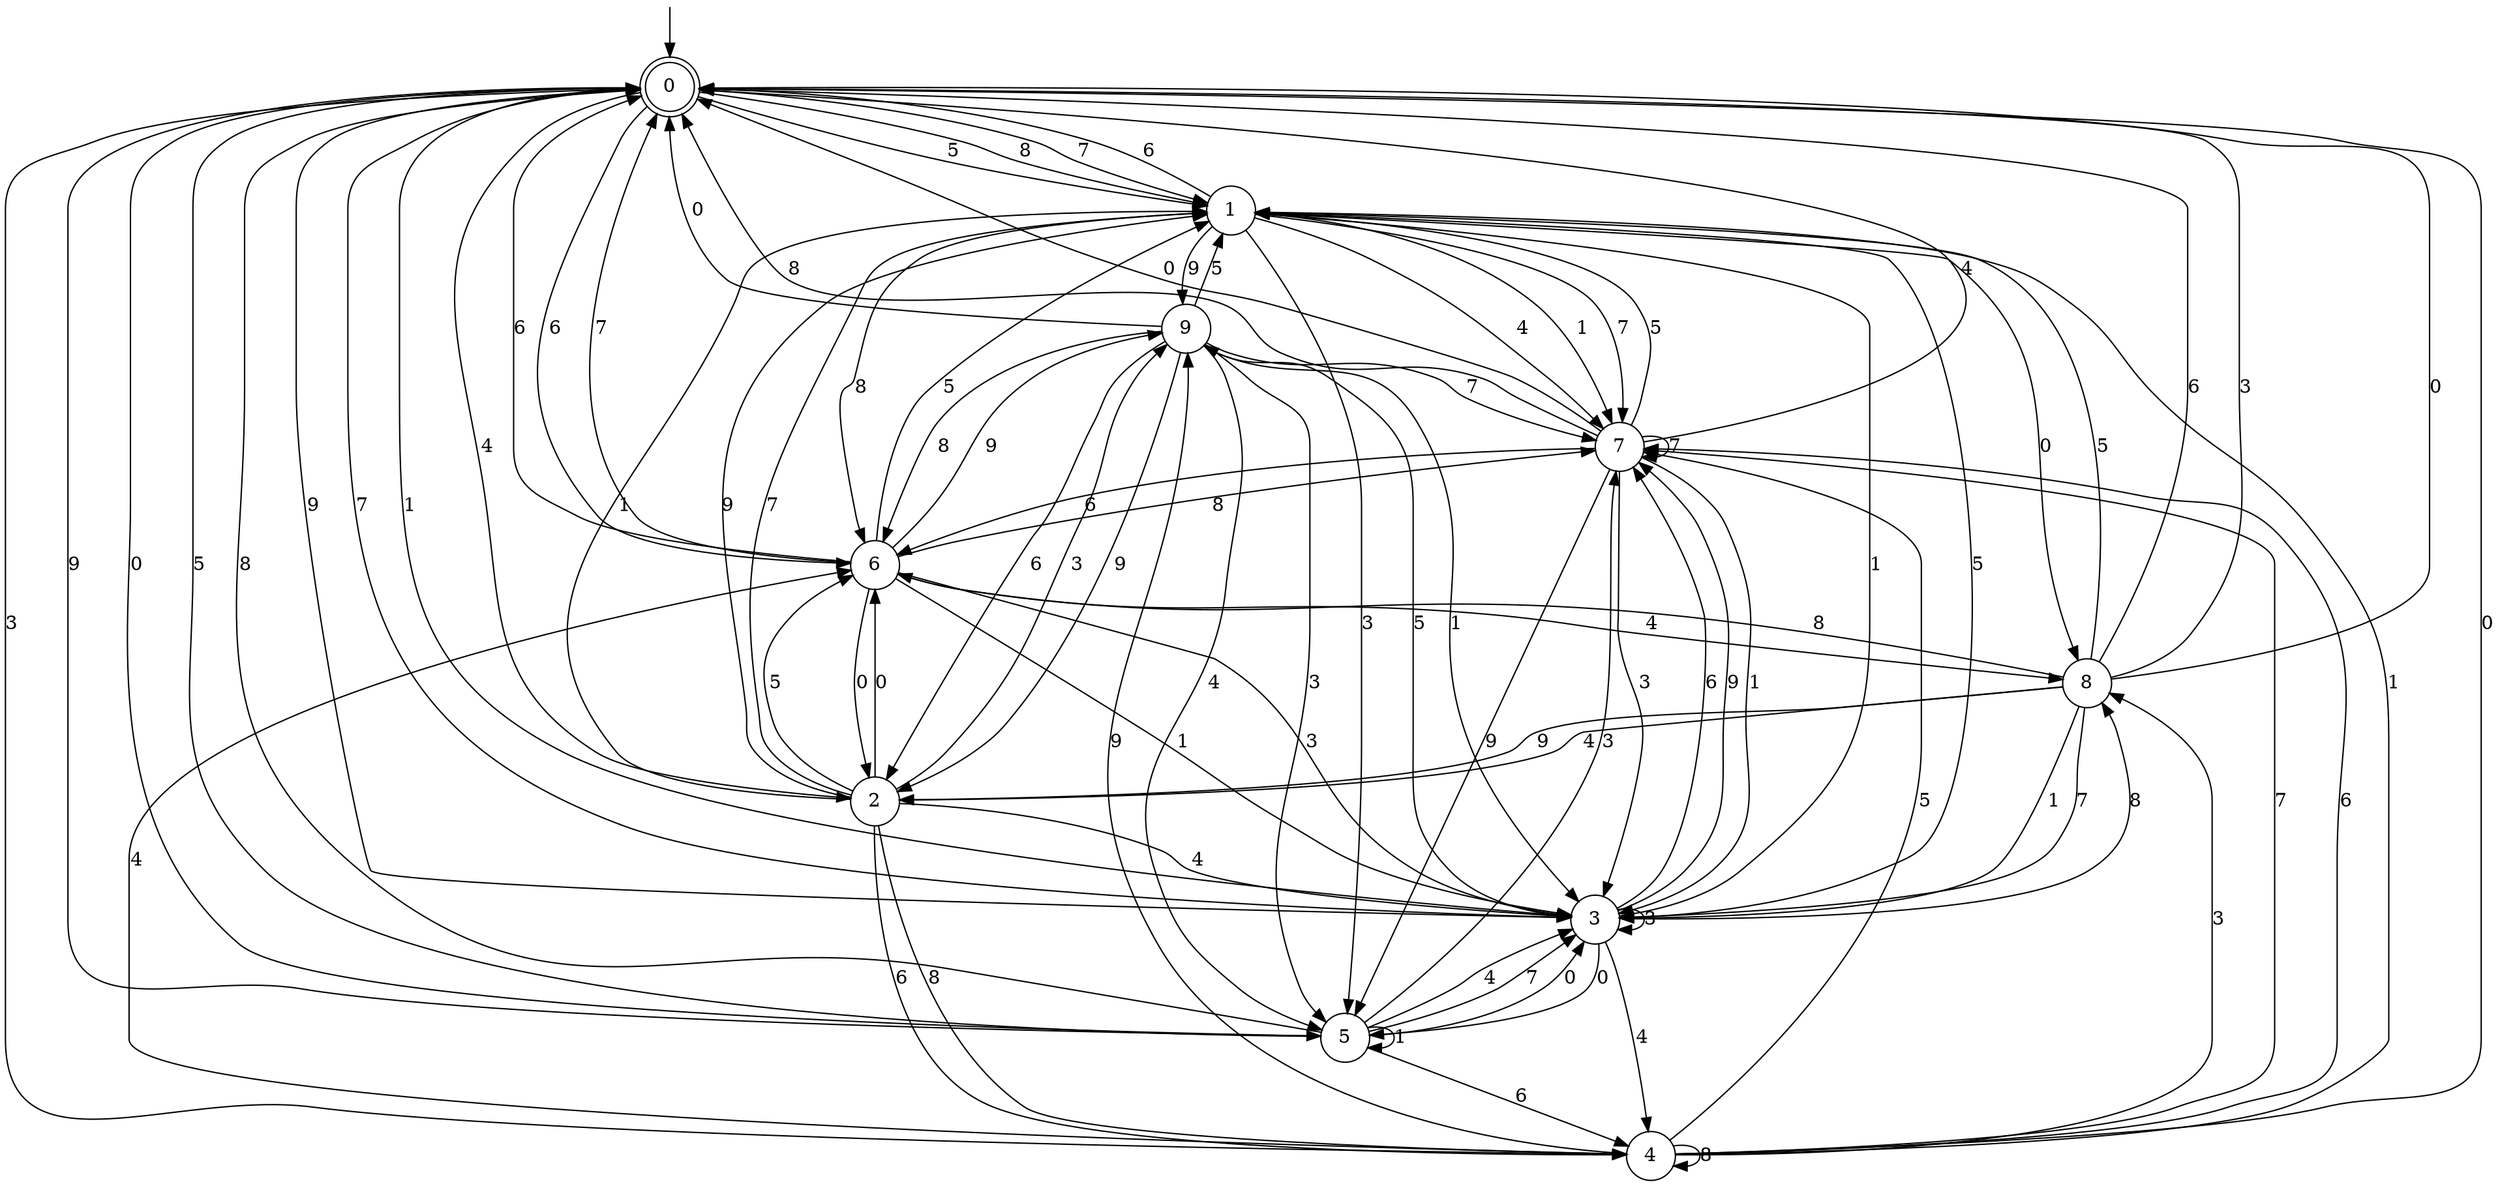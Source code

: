 digraph g {

	s0 [shape="doublecircle" label="0"];
	s1 [shape="circle" label="1"];
	s2 [shape="circle" label="2"];
	s3 [shape="circle" label="3"];
	s4 [shape="circle" label="4"];
	s5 [shape="circle" label="5"];
	s6 [shape="circle" label="6"];
	s7 [shape="circle" label="7"];
	s8 [shape="circle" label="8"];
	s9 [shape="circle" label="9"];
	s0 -> s1 [label="5"];
	s0 -> s2 [label="4"];
	s0 -> s3 [label="1"];
	s0 -> s1 [label="8"];
	s0 -> s4 [label="3"];
	s0 -> s1 [label="7"];
	s0 -> s5 [label="0"];
	s0 -> s6 [label="6"];
	s0 -> s3 [label="9"];
	s1 -> s3 [label="5"];
	s1 -> s7 [label="4"];
	s1 -> s7 [label="1"];
	s1 -> s6 [label="8"];
	s1 -> s5 [label="3"];
	s1 -> s7 [label="7"];
	s1 -> s8 [label="0"];
	s1 -> s0 [label="6"];
	s1 -> s9 [label="9"];
	s2 -> s6 [label="5"];
	s2 -> s3 [label="4"];
	s2 -> s1 [label="1"];
	s2 -> s4 [label="8"];
	s2 -> s9 [label="3"];
	s2 -> s1 [label="7"];
	s2 -> s6 [label="0"];
	s2 -> s4 [label="6"];
	s2 -> s1 [label="9"];
	s3 -> s9 [label="5"];
	s3 -> s4 [label="4"];
	s3 -> s1 [label="1"];
	s3 -> s8 [label="8"];
	s3 -> s3 [label="3"];
	s3 -> s0 [label="7"];
	s3 -> s5 [label="0"];
	s3 -> s7 [label="6"];
	s3 -> s7 [label="9"];
	s4 -> s7 [label="5"];
	s4 -> s6 [label="4"];
	s4 -> s1 [label="1"];
	s4 -> s4 [label="8"];
	s4 -> s8 [label="3"];
	s4 -> s7 [label="7"];
	s4 -> s0 [label="0"];
	s4 -> s7 [label="6"];
	s4 -> s9 [label="9"];
	s5 -> s0 [label="5"];
	s5 -> s3 [label="4"];
	s5 -> s5 [label="1"];
	s5 -> s0 [label="8"];
	s5 -> s7 [label="3"];
	s5 -> s3 [label="7"];
	s5 -> s3 [label="0"];
	s5 -> s4 [label="6"];
	s5 -> s0 [label="9"];
	s6 -> s1 [label="5"];
	s6 -> s8 [label="4"];
	s6 -> s3 [label="1"];
	s6 -> s7 [label="8"];
	s6 -> s3 [label="3"];
	s6 -> s0 [label="7"];
	s6 -> s2 [label="0"];
	s6 -> s0 [label="6"];
	s6 -> s9 [label="9"];
	s7 -> s1 [label="5"];
	s7 -> s0 [label="4"];
	s7 -> s3 [label="1"];
	s7 -> s0 [label="8"];
	s7 -> s3 [label="3"];
	s7 -> s7 [label="7"];
	s7 -> s0 [label="0"];
	s7 -> s6 [label="6"];
	s7 -> s5 [label="9"];
	s8 -> s1 [label="5"];
	s8 -> s2 [label="4"];
	s8 -> s3 [label="1"];
	s8 -> s6 [label="8"];
	s8 -> s0 [label="3"];
	s8 -> s3 [label="7"];
	s8 -> s0 [label="0"];
	s8 -> s0 [label="6"];
	s8 -> s2 [label="9"];
	s9 -> s1 [label="5"];
	s9 -> s5 [label="4"];
	s9 -> s3 [label="1"];
	s9 -> s6 [label="8"];
	s9 -> s5 [label="3"];
	s9 -> s7 [label="7"];
	s9 -> s0 [label="0"];
	s9 -> s2 [label="6"];
	s9 -> s2 [label="9"];

__start0 [label="" shape="none" width="0" height="0"];
__start0 -> s0;

}
